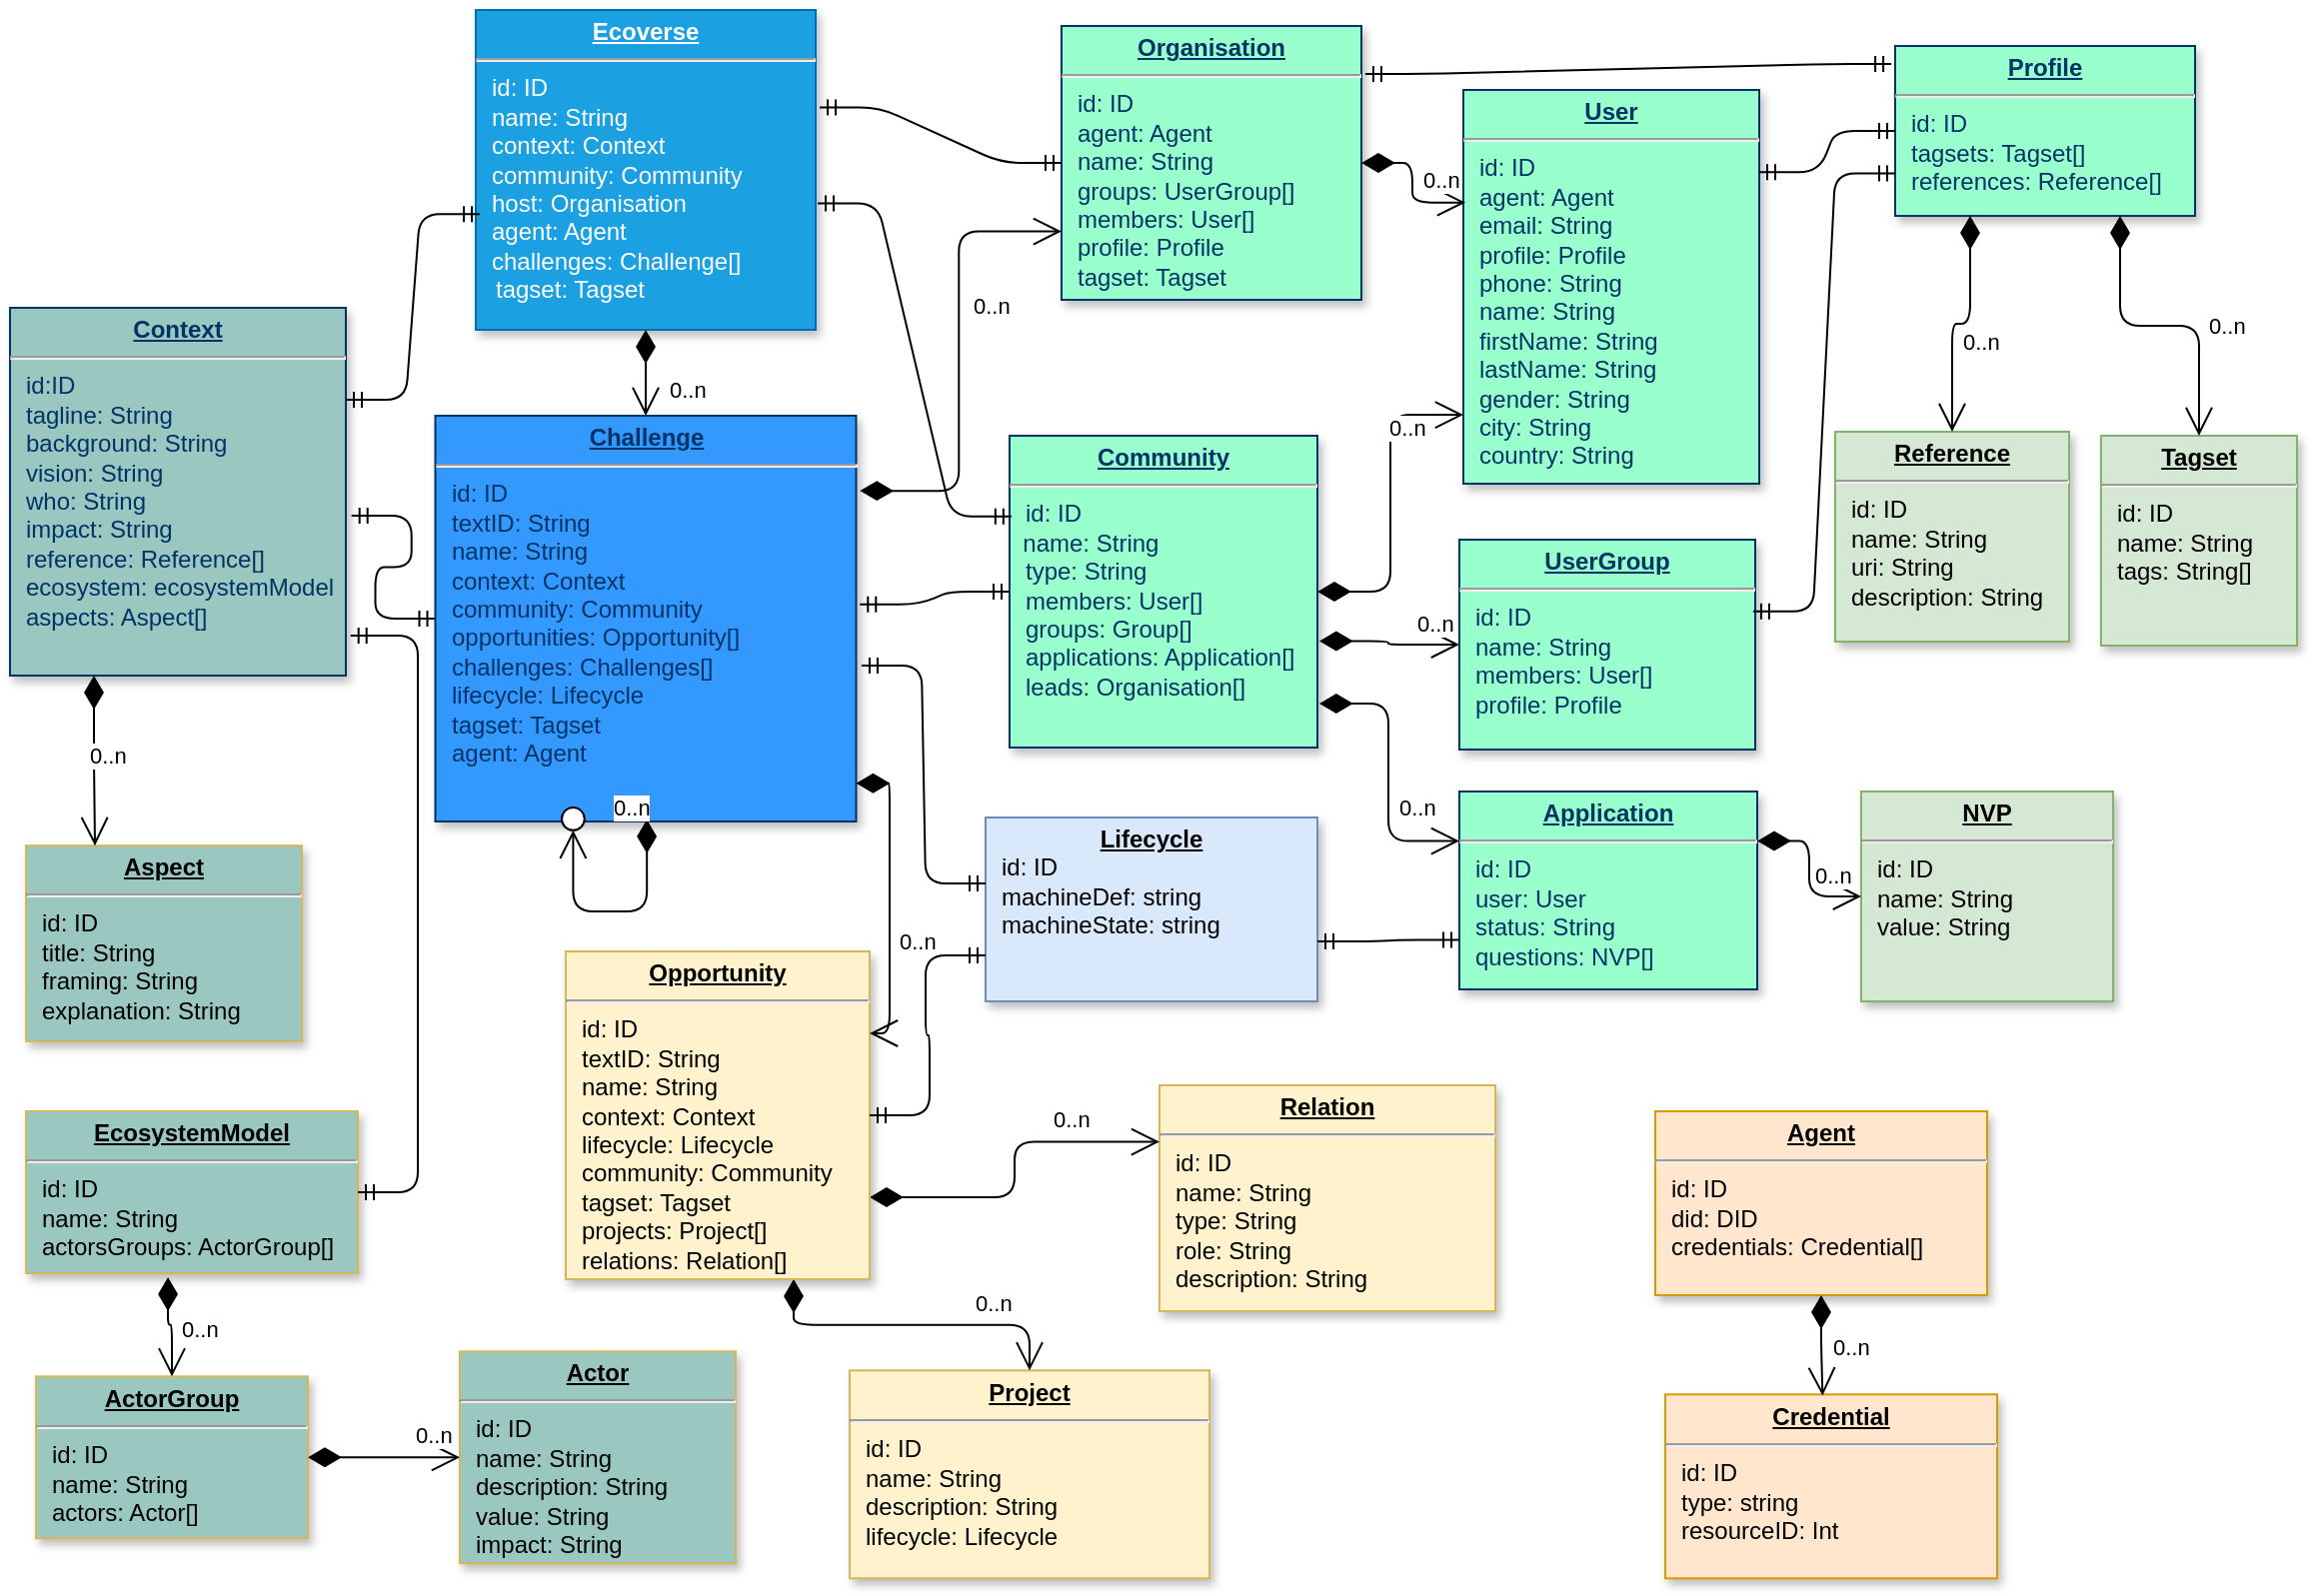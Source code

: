 <mxfile version="14.4.3" type="device"><diagram name="Page-1" id="efa7a0a1-bf9b-a30e-e6df-94a7791c09e9"><mxGraphModel dx="1650" dy="940" grid="0" gridSize="10" guides="1" tooltips="1" connect="1" arrows="1" fold="1" page="1" pageScale="1" pageWidth="1169" pageHeight="827" background="#ffffff" math="0" shadow="0"><root><mxCell id="0"/><mxCell id="1" parent="0"/><mxCell id="crgheHHrN_SQFuG_95Lk-115" value="&lt;p style=&quot;margin: 0px ; margin-top: 4px ; text-align: center ; text-decoration: underline&quot;&gt;&lt;strong&gt;Project&lt;/strong&gt;&lt;/p&gt;&lt;hr&gt;&lt;p style=&quot;margin: 0px ; margin-left: 8px&quot;&gt;id: ID&lt;/p&gt;&lt;p style=&quot;margin: 0px ; margin-left: 8px&quot;&gt;&lt;span&gt;name: String&lt;/span&gt;&lt;/p&gt;&lt;p style=&quot;margin: 0px ; margin-left: 8px&quot;&gt;description: String&lt;/p&gt;&lt;p style=&quot;margin: 0px ; margin-left: 8px&quot;&gt;lifecycle: Lifecycle&lt;/p&gt;" style="verticalAlign=top;align=left;overflow=fill;fontSize=12;fontFamily=Helvetica;html=1;strokeColor=#d6b656;shadow=1;fillColor=#fff2cc;" parent="1" vertex="1"><mxGeometry x="430" y="685.66" width="180" height="104" as="geometry"/></mxCell><mxCell id="crgheHHrN_SQFuG_95Lk-131" value="&lt;p style=&quot;margin: 0px ; margin-top: 4px ; text-align: center ; text-decoration: underline&quot;&gt;&lt;strong&gt;Ecoverse&lt;/strong&gt;&lt;/p&gt;&lt;hr&gt;&lt;p style=&quot;margin: 0px ; margin-left: 8px&quot;&gt;id: ID&lt;/p&gt;&lt;p style=&quot;margin: 0px ; margin-left: 8px&quot;&gt;name: String&lt;/p&gt;&lt;p style=&quot;margin: 0px ; margin-left: 8px&quot;&gt;context: Context&lt;/p&gt;&lt;p style=&quot;margin: 0px ; margin-left: 8px&quot;&gt;community: Community&lt;/p&gt;&lt;p style=&quot;margin: 0px ; margin-left: 8px&quot;&gt;host: Organisation&lt;/p&gt;&lt;p style=&quot;margin: 0px ; margin-left: 8px&quot;&gt;agent: Agent&lt;br&gt;&lt;/p&gt;&lt;p style=&quot;margin: 0px ; margin-left: 8px&quot;&gt;challenges: Challenge[]&lt;/p&gt;&lt;div&gt;&amp;nbsp; &amp;nbsp;tagset: Tagset&lt;/div&gt;&lt;div&gt;&lt;br&gt;&lt;/div&gt;" style="verticalAlign=top;align=left;overflow=fill;fontSize=12;fontFamily=Helvetica;html=1;strokeColor=#006EAF;shadow=1;fillColor=#1ba1e2;fontColor=#ffffff;" parent="1" vertex="1"><mxGeometry x="243" y="5" width="170" height="160" as="geometry"/></mxCell><mxCell id="g109RXZzPeZsBb1zn4cU-143" value="&lt;p style=&quot;margin: 0px ; margin-top: 4px ; text-align: center ; text-decoration: underline&quot;&gt;&lt;b&gt;Organisation&lt;/b&gt;&lt;/p&gt;&lt;hr&gt;&lt;p style=&quot;margin: 0px ; margin-left: 8px&quot;&gt;id: ID&lt;/p&gt;&lt;p style=&quot;margin: 0px ; margin-left: 8px&quot;&gt;agent: Agent&lt;/p&gt;&lt;p style=&quot;margin: 0px ; margin-left: 8px&quot;&gt;name: String&lt;/p&gt;&lt;p style=&quot;margin: 0px ; margin-left: 8px&quot;&gt;groups: UserGroup[]&lt;/p&gt;&lt;p style=&quot;margin: 0px ; margin-left: 8px&quot;&gt;&lt;span&gt;members: User[]&lt;/span&gt;&lt;/p&gt;&lt;p style=&quot;margin: 0px ; margin-left: 8px&quot;&gt;&lt;span&gt;profile: Profile&lt;/span&gt;&lt;br&gt;&lt;/p&gt;&lt;p style=&quot;margin: 0px ; margin-left: 8px&quot;&gt;tagset: Tagset&lt;br&gt;&lt;/p&gt;" style="verticalAlign=top;align=left;overflow=fill;fontSize=12;fontFamily=Helvetica;html=1;strokeColor=#003366;shadow=1;fontColor=#003366;fillColor=#99FFCC;" parent="1" vertex="1"><mxGeometry x="536" y="13" width="150" height="137" as="geometry"/></mxCell><mxCell id="g109RXZzPeZsBb1zn4cU-144" value="0..n" style="endArrow=open;html=1;endSize=12;startArrow=diamondThin;startSize=14;startFill=1;edgeStyle=orthogonalEdgeStyle;align=left;verticalAlign=bottom;strokeWidth=1;entryX=0;entryY=0.75;entryDx=0;entryDy=0;exitX=1.009;exitY=0.185;exitDx=0;exitDy=0;exitPerimeter=0;" parent="1" source="29" target="g109RXZzPeZsBb1zn4cU-143" edge="1"><mxGeometry x="0.157" y="-5" relative="1" as="geometry"><mxPoint x="409" y="118.0" as="sourcePoint"/><mxPoint x="513" y="102.75" as="targetPoint"/><mxPoint as="offset"/></mxGeometry></mxCell><mxCell id="g109RXZzPeZsBb1zn4cU-146" value="&lt;p style=&quot;margin: 0px ; margin-top: 4px ; text-align: center ; text-decoration: underline&quot;&gt;&lt;strong&gt;Context&lt;/strong&gt;&lt;/p&gt;&lt;hr&gt;&lt;p style=&quot;margin: 0px ; margin-left: 8px&quot;&gt;id:ID&lt;/p&gt;&lt;p style=&quot;margin: 0px ; margin-left: 8px&quot;&gt;&lt;span&gt;tagline: String&lt;/span&gt;&lt;br&gt;&lt;/p&gt;&lt;p style=&quot;margin: 0px ; margin-left: 8px&quot;&gt;&lt;span&gt;background: String&lt;/span&gt;&lt;/p&gt;&lt;p style=&quot;margin: 0px ; margin-left: 8px&quot;&gt;&lt;span&gt;vision: String&lt;/span&gt;&lt;/p&gt;&lt;p style=&quot;margin: 0px ; margin-left: 8px&quot;&gt;&lt;span&gt;who: String&lt;/span&gt;&lt;/p&gt;&lt;p style=&quot;margin: 0px ; margin-left: 8px&quot;&gt;&lt;span&gt;impact: String&lt;/span&gt;&lt;/p&gt;&lt;p style=&quot;margin: 0px ; margin-left: 8px&quot;&gt;reference: Reference[]&lt;/p&gt;&lt;p style=&quot;margin: 0px ; margin-left: 8px&quot;&gt;ecosystem: ecosystemModel&lt;/p&gt;&lt;p style=&quot;margin: 0px ; margin-left: 8px&quot;&gt;aspects: Aspect[]&lt;/p&gt;&lt;div&gt;&lt;span&gt;&lt;br&gt;&lt;/span&gt;&lt;/div&gt;" style="verticalAlign=top;align=left;overflow=fill;fontSize=12;fontFamily=Helvetica;html=1;strokeColor=#003366;shadow=1;fontColor=#003366;fillColor=#9AC7BF;" parent="1" vertex="1"><mxGeometry x="10" y="154" width="168" height="184" as="geometry"/></mxCell><mxCell id="g109RXZzPeZsBb1zn4cU-148" value="" style="edgeStyle=entityRelationEdgeStyle;fontSize=12;html=1;endArrow=ERmandOne;startArrow=ERmandOne;exitX=1.017;exitY=0.565;exitDx=0;exitDy=0;exitPerimeter=0;entryX=0;entryY=0.5;entryDx=0;entryDy=0;" parent="1" source="g109RXZzPeZsBb1zn4cU-146" target="29" edge="1"><mxGeometry width="100" height="100" relative="1" as="geometry"><mxPoint x="129" y="230.5" as="sourcePoint"/><mxPoint x="231" y="327" as="targetPoint"/></mxGeometry></mxCell><mxCell id="22" value="&lt;p style=&quot;margin: 0px ; margin-top: 4px ; text-align: center ; text-decoration: underline&quot;&gt;&lt;b&gt;User&lt;/b&gt;&lt;/p&gt;&lt;hr&gt;&lt;p style=&quot;margin: 0px ; margin-left: 8px&quot;&gt;id: ID&lt;/p&gt;&lt;p style=&quot;margin: 0px ; margin-left: 8px&quot;&gt;agent: Agent&lt;br&gt;&lt;/p&gt;&lt;p style=&quot;margin: 0px 0px 0px 8px&quot;&gt;email: String&lt;/p&gt;&lt;p style=&quot;margin: 0px ; margin-left: 8px&quot;&gt;profile: Profile&lt;/p&gt;&lt;p style=&quot;margin: 0px ; margin-left: 8px&quot;&gt;phone: String&lt;/p&gt;&lt;p style=&quot;margin: 0px ; margin-left: 8px&quot;&gt;name: String&lt;/p&gt;&lt;p style=&quot;margin: 0px ; margin-left: 8px&quot;&gt;firstName: String&lt;/p&gt;&lt;p style=&quot;margin: 0px ; margin-left: 8px&quot;&gt;lastName: String&lt;/p&gt;&lt;p style=&quot;margin: 0px ; margin-left: 8px&quot;&gt;gender: String&lt;/p&gt;&lt;p style=&quot;margin: 0px ; margin-left: 8px&quot;&gt;city: String&lt;/p&gt;&lt;p style=&quot;margin: 0px ; margin-left: 8px&quot;&gt;country: String&lt;/p&gt;" style="verticalAlign=top;align=left;overflow=fill;fontSize=12;fontFamily=Helvetica;html=1;strokeColor=#003366;shadow=1;fontColor=#003366;fillColor=#99FFCC;" parent="1" vertex="1"><mxGeometry x="737" y="45" width="148" height="197" as="geometry"/></mxCell><mxCell id="g109RXZzPeZsBb1zn4cU-131" value="&lt;p style=&quot;margin: 0px ; margin-top: 4px ; text-align: center ; text-decoration: underline&quot;&gt;&lt;b&gt;UserGroup&lt;/b&gt;&lt;/p&gt;&lt;hr&gt;&lt;p style=&quot;margin: 0px ; margin-left: 8px&quot;&gt;id: ID&lt;/p&gt;&lt;p style=&quot;margin: 0px ; margin-left: 8px&quot;&gt;name: String&lt;/p&gt;&lt;p style=&quot;margin: 0px ; margin-left: 8px&quot;&gt;members: User[]&lt;/p&gt;&lt;p style=&quot;margin: 0px ; margin-left: 8px&quot;&gt;profile: Profile&lt;/p&gt;" style="verticalAlign=top;align=left;overflow=fill;fontSize=12;fontFamily=Helvetica;html=1;strokeColor=#003366;shadow=1;fillColor=#99FFCC;fontColor=#003366" parent="1" vertex="1"><mxGeometry x="735" y="270" width="148" height="105" as="geometry"/></mxCell><mxCell id="g109RXZzPeZsBb1zn4cU-152" value="0..n" style="endArrow=open;html=1;endSize=12;startArrow=diamondThin;startSize=14;startFill=1;edgeStyle=orthogonalEdgeStyle;align=left;verticalAlign=bottom;strokeWidth=1;exitX=0.5;exitY=1;exitDx=0;exitDy=0;entryX=0.5;entryY=0;entryDx=0;entryDy=0;" parent="1" source="crgheHHrN_SQFuG_95Lk-131" target="29" edge="1"><mxGeometry x="0.782" y="10" relative="1" as="geometry"><mxPoint x="339" y="213.0" as="sourcePoint"/><mxPoint x="459" y="368" as="targetPoint"/><mxPoint as="offset"/></mxGeometry></mxCell><mxCell id="g109RXZzPeZsBb1zn4cU-153" value="0..n" style="endArrow=open;html=1;endSize=12;startArrow=diamondThin;startSize=14;startFill=1;edgeStyle=orthogonalEdgeStyle;align=left;verticalAlign=bottom;strokeWidth=1;exitX=0.75;exitY=1;exitDx=0;exitDy=0;" parent="1" source="nwWqg2h8W6zvY-KYqPRu-29" target="crgheHHrN_SQFuG_95Lk-115" edge="1"><mxGeometry x="0.368" y="3" relative="1" as="geometry"><mxPoint x="433.25" y="552.9" as="sourcePoint"/><mxPoint x="324" y="393" as="targetPoint"/><mxPoint y="1" as="offset"/></mxGeometry></mxCell><mxCell id="uUSE7LgSBabqXevBdUgd-38" value="&lt;p style=&quot;margin: 0px ; margin-top: 4px ; text-align: center ; text-decoration: underline&quot;&gt;&lt;b&gt;Tagset&lt;/b&gt;&lt;/p&gt;&lt;hr&gt;&lt;p style=&quot;margin: 0px ; margin-left: 8px&quot;&gt;id: ID&lt;/p&gt;&lt;p style=&quot;margin: 0px ; margin-left: 8px&quot;&gt;name: String&lt;/p&gt;&lt;p style=&quot;margin: 0px ; margin-left: 8px&quot;&gt;tags: String[]&lt;/p&gt;&lt;p style=&quot;margin: 0px ; margin-left: 8px&quot;&gt;&lt;br&gt;&lt;/p&gt;" style="verticalAlign=top;align=left;overflow=fill;fontSize=12;fontFamily=Helvetica;html=1;strokeColor=#82b366;shadow=1;fillColor=#d5e8d4;" parent="1" vertex="1"><mxGeometry x="1056" y="218" width="98" height="105" as="geometry"/></mxCell><mxCell id="52S6UJCDuXW4AV97fZFU-30" value="&lt;p style=&quot;margin: 0px ; margin-top: 4px ; text-align: center ; text-decoration: underline&quot;&gt;&lt;b&gt;Profile&lt;/b&gt;&lt;/p&gt;&lt;hr&gt;&lt;p style=&quot;margin: 0px ; margin-left: 8px&quot;&gt;id: ID&lt;/p&gt;&lt;p style=&quot;margin: 0px ; margin-left: 8px&quot;&gt;tagsets: Tagset[]&lt;/p&gt;&lt;p style=&quot;margin: 0px ; margin-left: 8px&quot;&gt;references: Reference[]&lt;/p&gt;&lt;p style=&quot;margin: 0px ; margin-left: 8px&quot;&gt;&lt;br&gt;&lt;/p&gt;" style="verticalAlign=top;align=left;overflow=fill;fontSize=12;fontFamily=Helvetica;html=1;strokeColor=#003366;shadow=1;fillColor=#99FFCC;fontColor=#003366" parent="1" vertex="1"><mxGeometry x="953" y="23" width="150" height="85" as="geometry"/></mxCell><mxCell id="52S6UJCDuXW4AV97fZFU-38" value="&lt;p style=&quot;margin: 0px ; margin-top: 4px ; text-align: center ; text-decoration: underline&quot;&gt;&lt;b&gt;Reference&lt;/b&gt;&lt;/p&gt;&lt;hr&gt;&lt;p style=&quot;margin: 0px ; margin-left: 8px&quot;&gt;id: ID&lt;/p&gt;&lt;p style=&quot;margin: 0px ; margin-left: 8px&quot;&gt;name: String&lt;/p&gt;&lt;p style=&quot;margin: 0px ; margin-left: 8px&quot;&gt;uri: String&lt;/p&gt;&lt;p style=&quot;margin: 0px ; margin-left: 8px&quot;&gt;description: String&lt;/p&gt;&lt;p style=&quot;margin: 0px ; margin-left: 8px&quot;&gt;&lt;br&gt;&lt;/p&gt;" style="verticalAlign=top;align=left;overflow=fill;fontSize=12;fontFamily=Helvetica;html=1;strokeColor=#82b366;shadow=1;fillColor=#d5e8d4;" parent="1" vertex="1"><mxGeometry x="923" y="216" width="117" height="105" as="geometry"/></mxCell><mxCell id="52S6UJCDuXW4AV97fZFU-39" value="0..n" style="endArrow=open;html=1;endSize=12;startArrow=diamondThin;startSize=14;startFill=1;edgeStyle=orthogonalEdgeStyle;align=left;verticalAlign=bottom;strokeWidth=1;exitX=0.25;exitY=1;exitDx=0;exitDy=0;entryX=0.5;entryY=0;entryDx=0;entryDy=0;" parent="1" source="52S6UJCDuXW4AV97fZFU-30" target="52S6UJCDuXW4AV97fZFU-38" edge="1"><mxGeometry x="0.368" y="3" relative="1" as="geometry"><mxPoint x="317" y="523.134" as="sourcePoint"/><mxPoint x="316.5" y="596.16" as="targetPoint"/><mxPoint y="1" as="offset"/></mxGeometry></mxCell><mxCell id="52S6UJCDuXW4AV97fZFU-40" value="0..n" style="endArrow=open;html=1;endSize=12;startArrow=diamondThin;startSize=14;startFill=1;edgeStyle=orthogonalEdgeStyle;align=left;verticalAlign=bottom;strokeWidth=1;entryX=0.5;entryY=0;entryDx=0;entryDy=0;exitX=0.75;exitY=1;exitDx=0;exitDy=0;" parent="1" source="52S6UJCDuXW4AV97fZFU-30" target="uUSE7LgSBabqXevBdUgd-38" edge="1"><mxGeometry x="0.368" y="3" relative="1" as="geometry"><mxPoint x="669" y="513.16" as="sourcePoint"/><mxPoint x="569" y="591.16" as="targetPoint"/><mxPoint y="1" as="offset"/></mxGeometry></mxCell><mxCell id="52S6UJCDuXW4AV97fZFU-41" style="edgeStyle=orthogonalEdgeStyle;rounded=0;orthogonalLoop=1;jettySize=auto;html=1;exitX=0.5;exitY=1;exitDx=0;exitDy=0;" parent="1" edge="1"><mxGeometry relative="1" as="geometry"><mxPoint x="1110" y="761.66" as="sourcePoint"/><mxPoint x="1110" y="761.66" as="targetPoint"/></mxGeometry></mxCell><mxCell id="G8CPrSdooPZw7x7xq0sv-29" value="&lt;p style=&quot;margin: 0px ; margin-top: 4px ; text-align: center ; text-decoration: underline&quot;&gt;&lt;strong&gt;ActorGroup&lt;/strong&gt;&lt;/p&gt;&lt;hr&gt;&lt;p style=&quot;margin: 0px ; margin-left: 8px&quot;&gt;id: ID&lt;/p&gt;&lt;p style=&quot;margin: 0px ; margin-left: 8px&quot;&gt;name: String&lt;/p&gt;&lt;p style=&quot;margin: 0px ; margin-left: 8px&quot;&gt;actors: Actor[]&lt;/p&gt;" style="verticalAlign=top;align=left;overflow=fill;fontSize=12;fontFamily=Helvetica;html=1;strokeColor=#d6b656;shadow=1;fillColor=#9AC7BF;" parent="1" vertex="1"><mxGeometry x="23" y="688.66" width="136" height="81" as="geometry"/></mxCell><mxCell id="G8CPrSdooPZw7x7xq0sv-30" value="&lt;p style=&quot;margin: 0px ; margin-top: 4px ; text-align: center ; text-decoration: underline&quot;&gt;&lt;strong&gt;Actor&lt;/strong&gt;&lt;/p&gt;&lt;hr&gt;&lt;p style=&quot;margin: 0px ; margin-left: 8px&quot;&gt;id: ID&lt;/p&gt;&lt;p style=&quot;margin: 0px ; margin-left: 8px&quot;&gt;name: String&lt;/p&gt;&lt;p style=&quot;margin: 0px ; margin-left: 8px&quot;&gt;description: String&lt;/p&gt;&lt;p style=&quot;margin: 0px ; margin-left: 8px&quot;&gt;value: String&lt;/p&gt;&lt;p style=&quot;margin: 0px ; margin-left: 8px&quot;&gt;impact: String&lt;/p&gt;" style="verticalAlign=top;align=left;overflow=fill;fontSize=12;fontFamily=Helvetica;html=1;strokeColor=#d6b656;shadow=1;fillColor=#9AC7BF;" parent="1" vertex="1"><mxGeometry x="235" y="676.16" width="138" height="106" as="geometry"/></mxCell><mxCell id="G8CPrSdooPZw7x7xq0sv-31" value="0..n" style="endArrow=open;html=1;endSize=12;startArrow=diamondThin;startSize=14;startFill=1;edgeStyle=orthogonalEdgeStyle;align=left;verticalAlign=bottom;strokeWidth=1;" parent="1" source="G8CPrSdooPZw7x7xq0sv-29" target="G8CPrSdooPZw7x7xq0sv-30" edge="1"><mxGeometry x="0.368" y="3" relative="1" as="geometry"><mxPoint x="528" y="746" as="sourcePoint"/><mxPoint x="904" y="713.16" as="targetPoint"/><mxPoint y="1" as="offset"/></mxGeometry></mxCell><mxCell id="G8CPrSdooPZw7x7xq0sv-33" value="&lt;p style=&quot;margin: 0px ; margin-top: 4px ; text-align: center ; text-decoration: underline&quot;&gt;&lt;strong&gt;Aspect&lt;/strong&gt;&lt;/p&gt;&lt;hr&gt;&lt;p style=&quot;margin: 0px ; margin-left: 8px&quot;&gt;id: ID&lt;/p&gt;&lt;p style=&quot;margin: 0px ; margin-left: 8px&quot;&gt;title: String&lt;/p&gt;&lt;p style=&quot;margin: 0px ; margin-left: 8px&quot;&gt;framing: String&lt;/p&gt;&lt;p style=&quot;margin: 0px ; margin-left: 8px&quot;&gt;explanation: String&lt;br&gt;&lt;/p&gt;" style="verticalAlign=top;align=left;overflow=fill;fontSize=12;fontFamily=Helvetica;html=1;strokeColor=#d6b656;shadow=1;fillColor=#9AC7BF;" parent="1" vertex="1"><mxGeometry x="18" y="423.08" width="138" height="97.84" as="geometry"/></mxCell><mxCell id="szzaWboSxo6sRydHjCB_-29" value="&lt;p style=&quot;margin: 0px ; margin-top: 4px ; text-align: center ; text-decoration: underline&quot;&gt;&lt;b&gt;Community&lt;/b&gt;&lt;/p&gt;&lt;hr&gt;&lt;p style=&quot;margin: 0px ; margin-left: 8px&quot;&gt;id: ID&lt;/p&gt;&amp;nbsp; name: String&lt;br&gt;&lt;p style=&quot;margin: 0px ; margin-left: 8px&quot;&gt;type: String&lt;/p&gt;&lt;p style=&quot;margin: 0px ; margin-left: 8px&quot;&gt;members: User[]&lt;/p&gt;&lt;p style=&quot;margin: 0px ; margin-left: 8px&quot;&gt;groups: Group[]&lt;/p&gt;&lt;p style=&quot;margin: 0px ; margin-left: 8px&quot;&gt;applications: Application[]&lt;/p&gt;&lt;p style=&quot;margin: 0px ; margin-left: 8px&quot;&gt;leads: Organisation[]&lt;/p&gt;" style="verticalAlign=top;align=left;overflow=fill;fontSize=12;fontFamily=Helvetica;html=1;strokeColor=#003366;shadow=1;fillColor=#99FFCC;fontColor=#003366" parent="1" vertex="1"><mxGeometry x="510" y="218" width="154" height="156" as="geometry"/></mxCell><mxCell id="szzaWboSxo6sRydHjCB_-33" value="0..n" style="endArrow=open;html=1;endSize=12;startArrow=diamondThin;startSize=14;startFill=1;edgeStyle=orthogonalEdgeStyle;align=left;verticalAlign=bottom;strokeWidth=1;entryX=0;entryY=0.825;entryDx=0;entryDy=0;exitX=1;exitY=0.5;exitDx=0;exitDy=0;entryPerimeter=0;" parent="1" source="szzaWboSxo6sRydHjCB_-29" target="22" edge="1"><mxGeometry x="0.368" y="3" relative="1" as="geometry"><mxPoint x="711.5" y="533.34" as="sourcePoint"/><mxPoint x="788" y="587" as="targetPoint"/><mxPoint y="1" as="offset"/></mxGeometry></mxCell><mxCell id="szzaWboSxo6sRydHjCB_-34" value="&lt;p style=&quot;margin: 0px ; margin-top: 4px ; text-align: center ; text-decoration: underline&quot;&gt;&lt;b&gt;Application&lt;/b&gt;&lt;/p&gt;&lt;hr&gt;&lt;p style=&quot;margin: 0px ; margin-left: 8px&quot;&gt;id: ID&lt;/p&gt;&lt;p style=&quot;margin: 0px ; margin-left: 8px&quot;&gt;user: User&lt;/p&gt;&lt;p style=&quot;margin: 0px ; margin-left: 8px&quot;&gt;status: String&lt;/p&gt;&lt;p style=&quot;margin: 0px ; margin-left: 8px&quot;&gt;questions: NVP[]&lt;/p&gt;&lt;p style=&quot;margin: 0px ; margin-left: 8px&quot;&gt;&lt;br&gt;&lt;/p&gt;" style="verticalAlign=top;align=left;overflow=fill;fontSize=12;fontFamily=Helvetica;html=1;strokeColor=#003366;shadow=1;fillColor=#99FFCC;fontColor=#003366" parent="1" vertex="1"><mxGeometry x="735" y="396" width="149" height="99" as="geometry"/></mxCell><mxCell id="szzaWboSxo6sRydHjCB_-37" value="" style="edgeStyle=entityRelationEdgeStyle;fontSize=12;html=1;endArrow=ERmandOne;startArrow=ERmandOne;exitX=1;exitY=0.25;exitDx=0;exitDy=0;entryX=0.012;entryY=0.638;entryDx=0;entryDy=0;entryPerimeter=0;" parent="1" source="g109RXZzPeZsBb1zn4cU-146" target="crgheHHrN_SQFuG_95Lk-131" edge="1"><mxGeometry width="100" height="100" relative="1" as="geometry"><mxPoint x="159" y="280.75" as="sourcePoint"/><mxPoint x="234" y="138.63" as="targetPoint"/></mxGeometry></mxCell><mxCell id="szzaWboSxo6sRydHjCB_-40" value="" style="edgeStyle=entityRelationEdgeStyle;fontSize=12;html=1;endArrow=ERmandOne;startArrow=ERmandOne;exitX=1.012;exitY=0.305;exitDx=0;exitDy=0;exitPerimeter=0;entryX=0;entryY=0.5;entryDx=0;entryDy=0;" parent="1" source="crgheHHrN_SQFuG_95Lk-131" target="g109RXZzPeZsBb1zn4cU-143" edge="1"><mxGeometry width="100" height="100" relative="1" as="geometry"><mxPoint x="169" y="364.25" as="sourcePoint"/><mxPoint x="513" y="68.5" as="targetPoint"/></mxGeometry></mxCell><mxCell id="szzaWboSxo6sRydHjCB_-41" value="0..n" style="endArrow=open;html=1;endSize=12;startArrow=diamondThin;startSize=14;startFill=1;edgeStyle=orthogonalEdgeStyle;align=left;verticalAlign=bottom;strokeWidth=1;entryX=0;entryY=0.5;entryDx=0;entryDy=0;exitX=1.006;exitY=0.659;exitDx=0;exitDy=0;exitPerimeter=0;" parent="1" source="szzaWboSxo6sRydHjCB_-29" target="g109RXZzPeZsBb1zn4cU-131" edge="1"><mxGeometry x="0.368" y="3" relative="1" as="geometry"><mxPoint x="660" y="298.5" as="sourcePoint"/><mxPoint x="750.95" y="178.922" as="targetPoint"/><mxPoint y="1" as="offset"/></mxGeometry></mxCell><mxCell id="szzaWboSxo6sRydHjCB_-42" value="0..n" style="endArrow=open;html=1;endSize=12;startArrow=diamondThin;startSize=14;startFill=1;edgeStyle=orthogonalEdgeStyle;align=left;verticalAlign=bottom;strokeWidth=1;entryX=0;entryY=0.25;entryDx=0;entryDy=0;exitX=1.006;exitY=0.859;exitDx=0;exitDy=0;exitPerimeter=0;" parent="1" source="szzaWboSxo6sRydHjCB_-29" target="szzaWboSxo6sRydHjCB_-34" edge="1"><mxGeometry x="0.368" y="3" relative="1" as="geometry"><mxPoint x="660.936" y="319.965" as="sourcePoint"/><mxPoint x="747" y="333.58" as="targetPoint"/><mxPoint y="1" as="offset"/></mxGeometry></mxCell><mxCell id="szzaWboSxo6sRydHjCB_-44" value="" style="edgeStyle=entityRelationEdgeStyle;fontSize=12;html=1;endArrow=ERmandOne;startArrow=ERmandOne;exitX=1.006;exitY=0.605;exitDx=0;exitDy=0;exitPerimeter=0;entryX=0.006;entryY=0.259;entryDx=0;entryDy=0;entryPerimeter=0;" parent="1" source="crgheHHrN_SQFuG_95Lk-131" target="szzaWboSxo6sRydHjCB_-29" edge="1"><mxGeometry width="100" height="100" relative="1" as="geometry"><mxPoint x="169" y="290.75" as="sourcePoint"/><mxPoint x="490" y="256" as="targetPoint"/></mxGeometry></mxCell><mxCell id="szzaWboSxo6sRydHjCB_-45" value="" style="edgeStyle=entityRelationEdgeStyle;fontSize=12;html=1;endArrow=ERmandOne;startArrow=ERmandOne;exitX=1.009;exitY=0.465;exitDx=0;exitDy=0;exitPerimeter=0;entryX=0;entryY=0.5;entryDx=0;entryDy=0;" parent="1" source="29" target="szzaWboSxo6sRydHjCB_-29" edge="1"><mxGeometry width="100" height="100" relative="1" as="geometry"><mxPoint x="415.02" y="122.988" as="sourcePoint"/><mxPoint x="504.936" y="265.965" as="targetPoint"/></mxGeometry></mxCell><mxCell id="szzaWboSxo6sRydHjCB_-47" value="&lt;p style=&quot;margin: 0px ; margin-top: 4px ; text-align: center ; text-decoration: underline&quot;&gt;&lt;b&gt;NVP&lt;/b&gt;&lt;/p&gt;&lt;hr&gt;&lt;p style=&quot;margin: 0px ; margin-left: 8px&quot;&gt;id: ID&lt;/p&gt;&lt;p style=&quot;margin: 0px ; margin-left: 8px&quot;&gt;name: String&lt;/p&gt;&lt;p style=&quot;margin: 0px ; margin-left: 8px&quot;&gt;value: String&lt;/p&gt;&lt;p style=&quot;margin: 0px ; margin-left: 8px&quot;&gt;&lt;br&gt;&lt;/p&gt;" style="verticalAlign=top;align=left;overflow=fill;fontSize=12;fontFamily=Helvetica;html=1;strokeColor=#82b366;shadow=1;fillColor=#d5e8d4;" parent="1" vertex="1"><mxGeometry x="936" y="396" width="126" height="105" as="geometry"/></mxCell><mxCell id="szzaWboSxo6sRydHjCB_-48" value="" style="edgeStyle=entityRelationEdgeStyle;fontSize=12;html=1;endArrow=ERmandOne;startArrow=ERmandOne;exitX=0.993;exitY=0.342;exitDx=0;exitDy=0;exitPerimeter=0;entryX=0;entryY=0.75;entryDx=0;entryDy=0;" parent="1" source="g109RXZzPeZsBb1zn4cU-131" target="52S6UJCDuXW4AV97fZFU-30" edge="1"><mxGeometry width="100" height="100" relative="1" as="geometry"><mxPoint x="893.95" y="192.988" as="sourcePoint"/><mxPoint x="957" y="96" as="targetPoint"/></mxGeometry></mxCell><mxCell id="szzaWboSxo6sRydHjCB_-49" value="" style="edgeStyle=entityRelationEdgeStyle;fontSize=12;html=1;endArrow=ERmandOne;startArrow=ERmandOne;entryX=0;entryY=0.5;entryDx=0;entryDy=0;exitX=1;exitY=0.209;exitDx=0;exitDy=0;exitPerimeter=0;" parent="1" source="22" target="52S6UJCDuXW4AV97fZFU-30" edge="1"><mxGeometry width="100" height="100" relative="1" as="geometry"><mxPoint x="160" y="300.75" as="sourcePoint"/><mxPoint x="937" y="190" as="targetPoint"/></mxGeometry></mxCell><mxCell id="szzaWboSxo6sRydHjCB_-50" value="" style="edgeStyle=entityRelationEdgeStyle;fontSize=12;html=1;endArrow=ERmandOne;startArrow=ERmandOne;exitX=1.013;exitY=0.175;exitDx=0;exitDy=0;entryX=-0.013;entryY=0.106;entryDx=0;entryDy=0;entryPerimeter=0;exitPerimeter=0;" parent="1" source="g109RXZzPeZsBb1zn4cU-143" target="52S6UJCDuXW4AV97fZFU-30" edge="1"><mxGeometry width="100" height="100" relative="1" as="geometry"><mxPoint x="663" y="34.25" as="sourcePoint"/><mxPoint x="938" y="252.5" as="targetPoint"/></mxGeometry></mxCell><mxCell id="szzaWboSxo6sRydHjCB_-51" value="0..n" style="endArrow=open;html=1;endSize=12;startArrow=diamondThin;startSize=14;startFill=1;edgeStyle=orthogonalEdgeStyle;align=left;verticalAlign=bottom;strokeWidth=1;entryX=0;entryY=0.5;entryDx=0;entryDy=0;exitX=1;exitY=0.25;exitDx=0;exitDy=0;" parent="1" source="szzaWboSxo6sRydHjCB_-34" target="szzaWboSxo6sRydHjCB_-47" edge="1"><mxGeometry x="0.368" y="3" relative="1" as="geometry"><mxPoint x="670.936" y="348.465" as="sourcePoint"/><mxPoint x="747" y="333.58" as="targetPoint"/><mxPoint y="1" as="offset"/></mxGeometry></mxCell><mxCell id="szzaWboSxo6sRydHjCB_-54" value="0..n" style="endArrow=open;html=1;endSize=12;startArrow=diamondThin;startSize=14;startFill=1;edgeStyle=orthogonalEdgeStyle;align=left;verticalAlign=bottom;strokeWidth=1;entryX=0.007;entryY=0.286;entryDx=0;entryDy=0;entryPerimeter=0;" parent="1" source="g109RXZzPeZsBb1zn4cU-143" target="22" edge="1"><mxGeometry x="0.368" y="3" relative="1" as="geometry"><mxPoint x="670" y="327" as="sourcePoint"/><mxPoint x="747" y="228.25" as="targetPoint"/><mxPoint y="1" as="offset"/></mxGeometry></mxCell><mxCell id="DITfqImezb8mSzFFE5V4-29" value="&lt;p style=&quot;margin: 0px ; margin-top: 4px ; text-align: center ; text-decoration: underline&quot;&gt;&lt;b&gt;Relation&lt;/b&gt;&lt;/p&gt;&lt;hr&gt;&lt;p style=&quot;margin: 0px ; margin-left: 8px&quot;&gt;id: ID&lt;/p&gt;&lt;p style=&quot;margin: 0px ; margin-left: 8px&quot;&gt;&lt;span&gt;name: String&lt;/span&gt;&lt;br&gt;&lt;/p&gt;&lt;p style=&quot;margin: 0px ; margin-left: 8px&quot;&gt;type: String&lt;/p&gt;&lt;p style=&quot;margin: 0px ; margin-left: 8px&quot;&gt;role: String&lt;/p&gt;&lt;p style=&quot;margin: 0px ; margin-left: 8px&quot;&gt;description: String&lt;br&gt;&lt;/p&gt;" style="verticalAlign=top;align=left;overflow=fill;fontSize=12;fontFamily=Helvetica;html=1;strokeColor=#d6b656;shadow=1;fillColor=#fff2cc;" parent="1" vertex="1"><mxGeometry x="585" y="543" width="168" height="113" as="geometry"/></mxCell><mxCell id="DITfqImezb8mSzFFE5V4-30" value="0..n" style="endArrow=open;html=1;endSize=12;startArrow=diamondThin;startSize=14;startFill=1;edgeStyle=orthogonalEdgeStyle;align=left;verticalAlign=bottom;strokeWidth=1;exitX=1;exitY=0.75;exitDx=0;exitDy=0;entryX=0;entryY=0.25;entryDx=0;entryDy=0;" parent="1" source="nwWqg2h8W6zvY-KYqPRu-29" target="DITfqImezb8mSzFFE5V4-29" edge="1"><mxGeometry x="0.368" y="3" relative="1" as="geometry"><mxPoint x="436.85" y="519.452" as="sourcePoint"/><mxPoint x="480" y="676.5" as="targetPoint"/><mxPoint y="1" as="offset"/></mxGeometry></mxCell><mxCell id="lNGriXrNwYLe0H3eNCdz-29" value="&lt;p style=&quot;margin: 0px ; margin-top: 4px ; text-align: center ; text-decoration: underline&quot;&gt;&lt;b&gt;Agent&lt;/b&gt;&lt;/p&gt;&lt;hr&gt;&lt;p style=&quot;margin: 0px ; margin-left: 8px&quot;&gt;id: ID&lt;/p&gt;&lt;p style=&quot;margin: 0px ; margin-left: 8px&quot;&gt;&lt;span&gt;did: DID&lt;/span&gt;&lt;br&gt;&lt;/p&gt;&lt;p style=&quot;margin: 0px ; margin-left: 8px&quot;&gt;credentials: Credential[]&lt;/p&gt;" style="verticalAlign=top;align=left;overflow=fill;fontSize=12;fontFamily=Helvetica;html=1;strokeColor=#d79b00;shadow=1;fillColor=#ffe6cc;" parent="1" vertex="1"><mxGeometry x="833" y="556" width="166" height="92" as="geometry"/></mxCell><mxCell id="lNGriXrNwYLe0H3eNCdz-30" value="&lt;p style=&quot;margin: 0px ; margin-top: 4px ; text-align: center ; text-decoration: underline&quot;&gt;&lt;b&gt;Credential&lt;/b&gt;&lt;/p&gt;&lt;hr&gt;&lt;p style=&quot;margin: 0px ; margin-left: 8px&quot;&gt;id: ID&lt;/p&gt;&lt;p style=&quot;margin: 0px ; margin-left: 8px&quot;&gt;&lt;span&gt;type: string&lt;/span&gt;&lt;br&gt;&lt;/p&gt;&lt;p style=&quot;margin: 0px ; margin-left: 8px&quot;&gt;resourceID: Int&lt;/p&gt;" style="verticalAlign=top;align=left;overflow=fill;fontSize=12;fontFamily=Helvetica;html=1;strokeColor=#d79b00;shadow=1;fillColor=#ffe6cc;" parent="1" vertex="1"><mxGeometry x="838" y="697.66" width="166" height="92" as="geometry"/></mxCell><mxCell id="lNGriXrNwYLe0H3eNCdz-32" value="0..n" style="endArrow=open;html=1;endSize=12;startArrow=diamondThin;startSize=14;startFill=1;edgeStyle=orthogonalEdgeStyle;align=left;verticalAlign=bottom;strokeWidth=1;entryX=0.474;entryY=0.007;entryDx=0;entryDy=0;entryPerimeter=0;" parent="1" source="lNGriXrNwYLe0H3eNCdz-29" target="lNGriXrNwYLe0H3eNCdz-30" edge="1"><mxGeometry x="0.368" y="3" relative="1" as="geometry"><mxPoint x="549.25" y="581.9" as="sourcePoint"/><mxPoint x="916" y="676" as="targetPoint"/><mxPoint y="1" as="offset"/></mxGeometry></mxCell><mxCell id="nwWqg2h8W6zvY-KYqPRu-29" value="&lt;p style=&quot;margin: 0px ; margin-top: 4px ; text-align: center ; text-decoration: underline&quot;&gt;&lt;b&gt;Opportunity&lt;/b&gt;&lt;/p&gt;&lt;hr&gt;&lt;p style=&quot;margin: 0px ; margin-left: 8px&quot;&gt;id: ID&lt;/p&gt;&lt;p style=&quot;margin: 0px ; margin-left: 8px&quot;&gt;textID: String&lt;/p&gt;&lt;p style=&quot;margin: 0px ; margin-left: 8px&quot;&gt;&lt;span&gt;name: String&lt;/span&gt;&lt;/p&gt;&lt;p style=&quot;margin: 0px ; margin-left: 8px&quot;&gt;&lt;span&gt;context: Context&lt;/span&gt;&lt;/p&gt;&lt;p style=&quot;margin: 0px ; margin-left: 8px&quot;&gt;lifecycle: Lifecycle&lt;/p&gt;&lt;p style=&quot;margin: 0px ; margin-left: 8px&quot;&gt;&lt;span&gt;community: Community&lt;/span&gt;&lt;/p&gt;&lt;p style=&quot;margin: 0px ; margin-left: 8px&quot;&gt;&lt;span&gt;tagset: Tagset&lt;/span&gt;&lt;/p&gt;&lt;p style=&quot;margin: 0px ; margin-left: 8px&quot;&gt;&lt;span&gt;projects: Project[]&lt;/span&gt;&lt;/p&gt;&lt;p style=&quot;margin: 0px ; margin-left: 8px&quot;&gt;&lt;span&gt;relations: Relation[]&lt;/span&gt;&lt;/p&gt;" style="verticalAlign=top;align=left;overflow=fill;fontSize=12;fontFamily=Helvetica;html=1;strokeColor=#d6b656;shadow=1;fillColor=#fff2cc;" parent="1" vertex="1"><mxGeometry x="288" y="476" width="152" height="164" as="geometry"/></mxCell><mxCell id="nwWqg2h8W6zvY-KYqPRu-34" value="&lt;span style=&quot;color: rgba(0 , 0 , 0 , 0) ; font-family: monospace ; font-size: 0px&quot;&gt;%3CmxGraphModel%3E%3Croot%3E%3CmxCell%20id%3D%220%22%2F%3E%3CmxCell%20id%3D%221%22%20parent%3D%220%22%2F%3E%3CmxCell%20id%3D%222%22%20value%3D%220..n%22%20style%3D%22endArrow%3Dopen%3Bhtml%3D1%3BendSize%3D12%3BstartArrow%3DdiamondThin%3BstartSize%3D14%3BstartFill%3D1%3BedgeStyle%3DorthogonalEdgeStyle%3Balign%3Dleft%3BverticalAlign%3Dbottom%3BstrokeWidth%3D1%3BentryX%3D0.5%3BentryY%3D1%3BentryDx%3D0%3BentryDy%3D0%3BexitX%3D0.25%3BexitY%3D1%3BexitDx%3D0%3BexitDy%3D0%3B%22%20edge%3D%221%22%20target%3D%223%22%20parent%3D%221%22%3E%3CmxGeometry%20x%3D%220.157%22%20y%3D%22-5%22%20relative%3D%221%22%20as%3D%22geometry%22%3E%3CmxPoint%20x%3D%22359.562%22%20y%3D%22215%22%20as%3D%22sourcePoint%22%2F%3E%3CmxPoint%20x%3D%222%22%20y%3D%22209%22%20as%3D%22targetPoint%22%2F%3E%3CmxPoint%20as%3D%22offset%22%2F%3E%3CArray%20as%3D%22points%22%3E%3CmxPoint%20x%3D%22360%22%20y%3D%22261%22%2F%3E%3CmxPoint%20x%3D%22323%22%20y%3D%22261%22%2F%3E%3C%2FArray%3E%3C%2FmxGeometry%3E%3C%2FmxCell%3E%3CmxCell%20id%3D%223%22%20value%3D%22%22%20style%3D%22ellipse%3BwhiteSpace%3Dwrap%3Bhtml%3D1%3Baspect%3Dfixed%3B%22%20vertex%3D%221%22%20parent%3D%221%22%3E%3CmxGeometry%20x%3D%22317%22%20y%3D%22209%22%20width%3D%2211.38%22%20height%3D%2211.38%22%20as%3D%22geometry%22%2F%3E%3C%2FmxCell%3E%3C%2Froot%3E%3C%2FmxGraphModel%3E&lt;/span&gt;" style="text;html=1;align=center;verticalAlign=middle;resizable=0;points=[];autosize=1;" parent="1" vertex="1"><mxGeometry x="243" y="684" width="10" height="22" as="geometry"/></mxCell><mxCell id="nwWqg2h8W6zvY-KYqPRu-39" value="" style="group" parent="1" vertex="1" connectable="0"><mxGeometry x="222.75" y="208" width="210.5" height="248" as="geometry"/></mxCell><mxCell id="29" value="&lt;p style=&quot;margin: 0px ; margin-top: 4px ; text-align: center ; text-decoration: underline&quot;&gt;&lt;strong&gt;Challenge&lt;/strong&gt;&lt;/p&gt;&lt;hr&gt;&lt;p style=&quot;margin: 0px ; margin-left: 8px&quot;&gt;id: ID&lt;/p&gt;&lt;p style=&quot;margin: 0px ; margin-left: 8px&quot;&gt;textID: String&lt;/p&gt;&lt;p style=&quot;margin: 0px ; margin-left: 8px&quot;&gt;name: String&lt;/p&gt;&lt;p style=&quot;margin: 0px ; margin-left: 8px&quot;&gt;context: Context&lt;/p&gt;&lt;p style=&quot;margin: 0px ; margin-left: 8px&quot;&gt;community: Community&lt;/p&gt;&lt;p style=&quot;margin: 0px ; margin-left: 8px&quot;&gt;opportunities: Opportunity[]&lt;/p&gt;&lt;p style=&quot;margin: 0px 0px 0px 8px&quot;&gt;challenges: Challenges[]&lt;/p&gt;&lt;p style=&quot;margin: 0px ; margin-left: 8px&quot;&gt;lifecycle: Lifecycle&lt;/p&gt;&lt;p style=&quot;margin: 0px 0px 0px 8px&quot;&gt;tagset: Tagset&lt;/p&gt;&lt;p style=&quot;margin: 0px 0px 0px 8px&quot;&gt;&lt;span&gt;agent: Agent&lt;/span&gt;&lt;br&gt;&lt;/p&gt;&lt;p style=&quot;margin: 0px 0px 0px 8px&quot;&gt;&lt;br&gt;&lt;/p&gt;&lt;div&gt;&lt;span&gt;&lt;br&gt;&lt;/span&gt;&lt;/div&gt;" style="verticalAlign=top;align=left;overflow=fill;fontSize=12;fontFamily=Helvetica;html=1;strokeColor=#003366;shadow=1;fontColor=#003366;fillColor=#3399FF;" parent="nwWqg2h8W6zvY-KYqPRu-39" vertex="1"><mxGeometry width="210.5" height="203" as="geometry"/></mxCell><mxCell id="nwWqg2h8W6zvY-KYqPRu-35" value="0..n" style="endArrow=open;html=1;endSize=12;startArrow=diamondThin;startSize=14;startFill=1;edgeStyle=orthogonalEdgeStyle;align=left;verticalAlign=bottom;strokeWidth=1;entryX=0.5;entryY=1;entryDx=0;entryDy=0;exitX=0.25;exitY=1;exitDx=0;exitDy=0;" parent="nwWqg2h8W6zvY-KYqPRu-39" target="nwWqg2h8W6zvY-KYqPRu-36" edge="1"><mxGeometry x="-2.75" as="geometry"><mxPoint x="105.812" y="202" as="sourcePoint"/><mxPoint x="-251.75" y="196" as="targetPoint"/><mxPoint as="offset"/><Array as="points"><mxPoint x="106.25" y="248"/><mxPoint x="69.25" y="248"/></Array></mxGeometry></mxCell><mxCell id="nwWqg2h8W6zvY-KYqPRu-36" value="" style="ellipse;whiteSpace=wrap;html=1;aspect=fixed;" parent="nwWqg2h8W6zvY-KYqPRu-39" vertex="1"><mxGeometry x="63.25" y="196" width="11.38" height="11.38" as="geometry"/></mxCell><mxCell id="nwWqg2h8W6zvY-KYqPRu-40" value="&lt;p style=&quot;margin: 0px ; margin-top: 4px ; text-align: center ; text-decoration: underline&quot;&gt;&lt;strong&gt;EcosystemModel&lt;/strong&gt;&lt;/p&gt;&lt;hr&gt;&lt;p style=&quot;margin: 0px ; margin-left: 8px&quot;&gt;id: ID&lt;/p&gt;&lt;p style=&quot;margin: 0px ; margin-left: 8px&quot;&gt;name: String&lt;/p&gt;&lt;p style=&quot;margin: 0px ; margin-left: 8px&quot;&gt;actorsGroups: ActorGroup[]&lt;/p&gt;" style="verticalAlign=top;align=left;overflow=fill;fontSize=12;fontFamily=Helvetica;html=1;strokeColor=#d6b656;shadow=1;fillColor=#9AC7BF;" parent="1" vertex="1"><mxGeometry x="18" y="556" width="166" height="81" as="geometry"/></mxCell><mxCell id="nwWqg2h8W6zvY-KYqPRu-41" value="0..n" style="endArrow=open;html=1;endSize=12;startArrow=diamondThin;startSize=14;startFill=1;edgeStyle=orthogonalEdgeStyle;align=left;verticalAlign=bottom;strokeWidth=1;exitX=0.428;exitY=1.025;exitDx=0;exitDy=0;exitPerimeter=0;entryX=0.5;entryY=0;entryDx=0;entryDy=0;" parent="1" source="nwWqg2h8W6zvY-KYqPRu-40" target="G8CPrSdooPZw7x7xq0sv-29" edge="1"><mxGeometry x="0.368" y="3" relative="1" as="geometry"><mxPoint x="215" y="673" as="sourcePoint"/><mxPoint x="216" y="720.5" as="targetPoint"/><mxPoint y="1" as="offset"/></mxGeometry></mxCell><mxCell id="nwWqg2h8W6zvY-KYqPRu-43" value="0..n" style="endArrow=open;html=1;endSize=12;startArrow=diamondThin;startSize=14;startFill=1;edgeStyle=orthogonalEdgeStyle;align=left;verticalAlign=bottom;strokeWidth=1;entryX=0.25;entryY=0;entryDx=0;entryDy=0;exitX=0.25;exitY=1;exitDx=0;exitDy=0;" parent="1" source="g109RXZzPeZsBb1zn4cU-146" target="G8CPrSdooPZw7x7xq0sv-33" edge="1"><mxGeometry x="0.157" y="-5" relative="1" as="geometry"><mxPoint x="445.144" y="255.555" as="sourcePoint"/><mxPoint x="546" y="125.75" as="targetPoint"/><mxPoint as="offset"/></mxGeometry></mxCell><mxCell id="nwWqg2h8W6zvY-KYqPRu-44" value="" style="edgeStyle=entityRelationEdgeStyle;fontSize=12;html=1;endArrow=ERmandOne;startArrow=ERmandOne;exitX=1.014;exitY=0.891;exitDx=0;exitDy=0;exitPerimeter=0;" parent="1" source="g109RXZzPeZsBb1zn4cU-146" target="nwWqg2h8W6zvY-KYqPRu-40" edge="1"><mxGeometry width="100" height="100" relative="1" as="geometry"><mxPoint x="188" y="237.75" as="sourcePoint"/><mxPoint x="255.04" y="117.08" as="targetPoint"/></mxGeometry></mxCell><mxCell id="nwWqg2h8W6zvY-KYqPRu-45" value="&lt;p style=&quot;margin: 0px ; margin-top: 4px ; text-align: center ; text-decoration: underline&quot;&gt;&lt;b&gt;Lifecycle&lt;/b&gt;&lt;/p&gt;&lt;p style=&quot;margin: 0px ; margin-left: 8px&quot;&gt;id: ID&lt;/p&gt;&lt;p style=&quot;margin: 0px ; margin-left: 8px&quot;&gt;machineDef: string&lt;/p&gt;&lt;p style=&quot;margin: 0px ; margin-left: 8px&quot;&gt;machineState: string&lt;/p&gt;" style="verticalAlign=top;align=left;overflow=fill;fontSize=12;fontFamily=Helvetica;html=1;strokeColor=#6c8ebf;shadow=1;fillColor=#dae8fc;" parent="1" vertex="1"><mxGeometry x="498" y="409" width="166" height="92" as="geometry"/></mxCell><mxCell id="nwWqg2h8W6zvY-KYqPRu-46" value="" style="edgeStyle=entityRelationEdgeStyle;fontSize=12;html=1;endArrow=ERmandOne;startArrow=ERmandOne;exitX=0;exitY=0.359;exitDx=0;exitDy=0;entryX=1.013;entryY=0.616;entryDx=0;entryDy=0;exitPerimeter=0;entryPerimeter=0;" parent="1" source="nwWqg2h8W6zvY-KYqPRu-45" target="29" edge="1"><mxGeometry width="100" height="100" relative="1" as="geometry"><mxPoint x="482" y="472.92" as="sourcePoint"/><mxPoint x="443.25" y="370.25" as="targetPoint"/></mxGeometry></mxCell><mxCell id="nwWqg2h8W6zvY-KYqPRu-47" value="" style="edgeStyle=entityRelationEdgeStyle;fontSize=12;html=1;endArrow=ERmandOne;startArrow=ERmandOne;exitX=1;exitY=0.674;exitDx=0;exitDy=0;entryX=0;entryY=0.75;entryDx=0;entryDy=0;exitPerimeter=0;" parent="1" source="nwWqg2h8W6zvY-KYqPRu-45" target="szzaWboSxo6sRydHjCB_-34" edge="1"><mxGeometry width="100" height="100" relative="1" as="geometry"><mxPoint x="429" y="555" as="sourcePoint"/><mxPoint x="443.25" y="421" as="targetPoint"/></mxGeometry></mxCell><mxCell id="IurG1KyRiF0weZbXcjgm-29" value="0..n" style="endArrow=open;html=1;endSize=12;startArrow=diamondThin;startSize=14;startFill=1;edgeStyle=orthogonalEdgeStyle;align=left;verticalAlign=bottom;strokeWidth=1;exitX=1;exitY=0.906;exitDx=0;exitDy=0;entryX=1;entryY=0.25;entryDx=0;entryDy=0;exitPerimeter=0;" edge="1" parent="1" source="29" target="nwWqg2h8W6zvY-KYqPRu-29"><mxGeometry x="0.368" y="3" relative="1" as="geometry"><mxPoint x="450" y="573" as="sourcePoint"/><mxPoint x="623" y="585" as="targetPoint"/><mxPoint y="1" as="offset"/></mxGeometry></mxCell><mxCell id="IurG1KyRiF0weZbXcjgm-30" value="" style="edgeStyle=entityRelationEdgeStyle;fontSize=12;html=1;endArrow=ERmandOne;startArrow=ERmandOne;exitX=0;exitY=0.75;exitDx=0;exitDy=0;" edge="1" parent="1" source="nwWqg2h8W6zvY-KYqPRu-45" target="nwWqg2h8W6zvY-KYqPRu-29"><mxGeometry width="100" height="100" relative="1" as="geometry"><mxPoint x="508" y="452.028" as="sourcePoint"/><mxPoint x="445.986" y="343.048" as="targetPoint"/></mxGeometry></mxCell></root></mxGraphModel></diagram></mxfile>